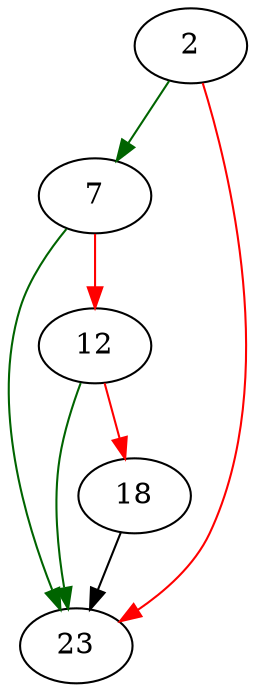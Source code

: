 strict digraph "sqlite3PagerLockingMode" {
	// Node definitions.
	2 [entry=true];
	7;
	23;
	12;
	18;

	// Edge definitions.
	2 -> 7 [
		color=darkgreen
		cond=true
	];
	2 -> 23 [
		color=red
		cond=false
	];
	7 -> 23 [
		color=darkgreen
		cond=true
	];
	7 -> 12 [
		color=red
		cond=false
	];
	12 -> 23 [
		color=darkgreen
		cond=true
	];
	12 -> 18 [
		color=red
		cond=false
	];
	18 -> 23;
}